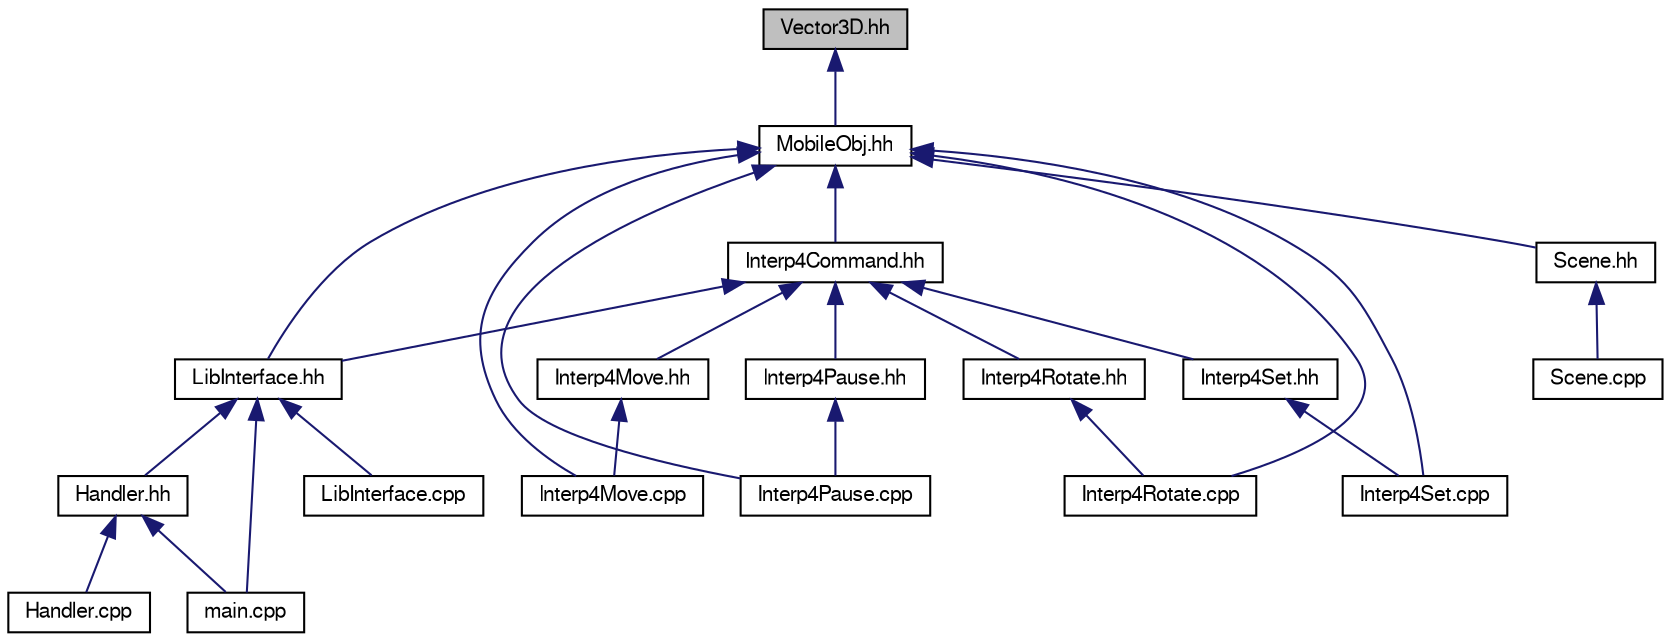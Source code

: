 digraph "Vector3D.hh"
{
 // LATEX_PDF_SIZE
  edge [fontname="FreeSans",fontsize="10",labelfontname="FreeSans",labelfontsize="10"];
  node [fontname="FreeSans",fontsize="10",shape=record];
  Node1 [label="Vector3D.hh",height=0.2,width=0.4,color="black", fillcolor="grey75", style="filled", fontcolor="black",tooltip="Deklaracja instacji szablonu geom::Vector."];
  Node1 -> Node2 [dir="back",color="midnightblue",fontsize="10",style="solid",fontname="FreeSans"];
  Node2 [label="MobileObj.hh",height=0.2,width=0.4,color="black", fillcolor="white", style="filled",URL="$MobileObj_8hh.html",tooltip="Zawiera definicję klasy MobileObj."];
  Node2 -> Node3 [dir="back",color="midnightblue",fontsize="10",style="solid",fontname="FreeSans"];
  Node3 [label="Interp4Command.hh",height=0.2,width=0.4,color="black", fillcolor="white", style="filled",URL="$Interp4Command_8hh.html",tooltip="Definicja klasy Interp4Command."];
  Node3 -> Node4 [dir="back",color="midnightblue",fontsize="10",style="solid",fontname="FreeSans"];
  Node4 [label="LibInterface.hh",height=0.2,width=0.4,color="black", fillcolor="white", style="filled",URL="$LibInterface_8hh.html",tooltip=" "];
  Node4 -> Node5 [dir="back",color="midnightblue",fontsize="10",style="solid",fontname="FreeSans"];
  Node5 [label="Handler.hh",height=0.2,width=0.4,color="black", fillcolor="white", style="filled",URL="$Handler_8hh.html",tooltip=" "];
  Node5 -> Node6 [dir="back",color="midnightblue",fontsize="10",style="solid",fontname="FreeSans"];
  Node6 [label="Handler.cpp",height=0.2,width=0.4,color="black", fillcolor="white", style="filled",URL="$Handler_8cpp.html",tooltip=" "];
  Node5 -> Node7 [dir="back",color="midnightblue",fontsize="10",style="solid",fontname="FreeSans"];
  Node7 [label="main.cpp",height=0.2,width=0.4,color="black", fillcolor="white", style="filled",URL="$main_8cpp.html",tooltip=" "];
  Node4 -> Node8 [dir="back",color="midnightblue",fontsize="10",style="solid",fontname="FreeSans"];
  Node8 [label="LibInterface.cpp",height=0.2,width=0.4,color="black", fillcolor="white", style="filled",URL="$LibInterface_8cpp.html",tooltip=" "];
  Node4 -> Node7 [dir="back",color="midnightblue",fontsize="10",style="solid",fontname="FreeSans"];
  Node3 -> Node9 [dir="back",color="midnightblue",fontsize="10",style="solid",fontname="FreeSans"];
  Node9 [label="Interp4Move.hh",height=0.2,width=0.4,color="black", fillcolor="white", style="filled",URL="$Interp4Move_8hh.html",tooltip="Definicja klasy Interp4Move."];
  Node9 -> Node10 [dir="back",color="midnightblue",fontsize="10",style="solid",fontname="FreeSans"];
  Node10 [label="Interp4Move.cpp",height=0.2,width=0.4,color="black", fillcolor="white", style="filled",URL="$Interp4Move_8cpp.html",tooltip=" "];
  Node3 -> Node11 [dir="back",color="midnightblue",fontsize="10",style="solid",fontname="FreeSans"];
  Node11 [label="Interp4Pause.hh",height=0.2,width=0.4,color="black", fillcolor="white", style="filled",URL="$Interp4Pause_8hh.html",tooltip="Definicja klasy Interp4Pause."];
  Node11 -> Node12 [dir="back",color="midnightblue",fontsize="10",style="solid",fontname="FreeSans"];
  Node12 [label="Interp4Pause.cpp",height=0.2,width=0.4,color="black", fillcolor="white", style="filled",URL="$Interp4Pause_8cpp.html",tooltip=" "];
  Node3 -> Node13 [dir="back",color="midnightblue",fontsize="10",style="solid",fontname="FreeSans"];
  Node13 [label="Interp4Rotate.hh",height=0.2,width=0.4,color="black", fillcolor="white", style="filled",URL="$Interp4Rotate_8hh.html",tooltip="Definicja klasy Interp4Rotate."];
  Node13 -> Node14 [dir="back",color="midnightblue",fontsize="10",style="solid",fontname="FreeSans"];
  Node14 [label="Interp4Rotate.cpp",height=0.2,width=0.4,color="black", fillcolor="white", style="filled",URL="$Interp4Rotate_8cpp.html",tooltip=" "];
  Node3 -> Node15 [dir="back",color="midnightblue",fontsize="10",style="solid",fontname="FreeSans"];
  Node15 [label="Interp4Set.hh",height=0.2,width=0.4,color="black", fillcolor="white", style="filled",URL="$Interp4Set_8hh.html",tooltip="Definicja klasy Interp4Set."];
  Node15 -> Node16 [dir="back",color="midnightblue",fontsize="10",style="solid",fontname="FreeSans"];
  Node16 [label="Interp4Set.cpp",height=0.2,width=0.4,color="black", fillcolor="white", style="filled",URL="$Interp4Set_8cpp.html",tooltip=" "];
  Node2 -> Node4 [dir="back",color="midnightblue",fontsize="10",style="solid",fontname="FreeSans"];
  Node2 -> Node17 [dir="back",color="midnightblue",fontsize="10",style="solid",fontname="FreeSans"];
  Node17 [label="Scene.hh",height=0.2,width=0.4,color="black", fillcolor="white", style="filled",URL="$Scene_8hh.html",tooltip=" "];
  Node17 -> Node18 [dir="back",color="midnightblue",fontsize="10",style="solid",fontname="FreeSans"];
  Node18 [label="Scene.cpp",height=0.2,width=0.4,color="black", fillcolor="white", style="filled",URL="$Scene_8cpp.html",tooltip=" "];
  Node2 -> Node10 [dir="back",color="midnightblue",fontsize="10",style="solid",fontname="FreeSans"];
  Node2 -> Node12 [dir="back",color="midnightblue",fontsize="10",style="solid",fontname="FreeSans"];
  Node2 -> Node14 [dir="back",color="midnightblue",fontsize="10",style="solid",fontname="FreeSans"];
  Node2 -> Node16 [dir="back",color="midnightblue",fontsize="10",style="solid",fontname="FreeSans"];
}
